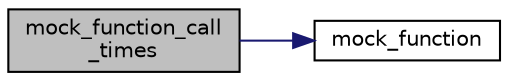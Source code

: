 digraph "mock_function_call_times"
{
 // LATEX_PDF_SIZE
  edge [fontname="Helvetica",fontsize="10",labelfontname="Helvetica",labelfontsize="10"];
  node [fontname="Helvetica",fontsize="10",shape=record];
  rankdir="LR";
  Node1 [label="mock_function_call\l_times",height=0.2,width=0.4,color="black", fillcolor="grey75", style="filled", fontcolor="black",tooltip=" "];
  Node1 -> Node2 [color="midnightblue",fontsize="10",style="solid",fontname="Helvetica"];
  Node2 [label="mock_function",height=0.2,width=0.4,color="black", fillcolor="white", style="filled",URL="$test__returns_8c.html#a3b1044c20bded0d78a92f317e886aeeb",tooltip=" "];
}
